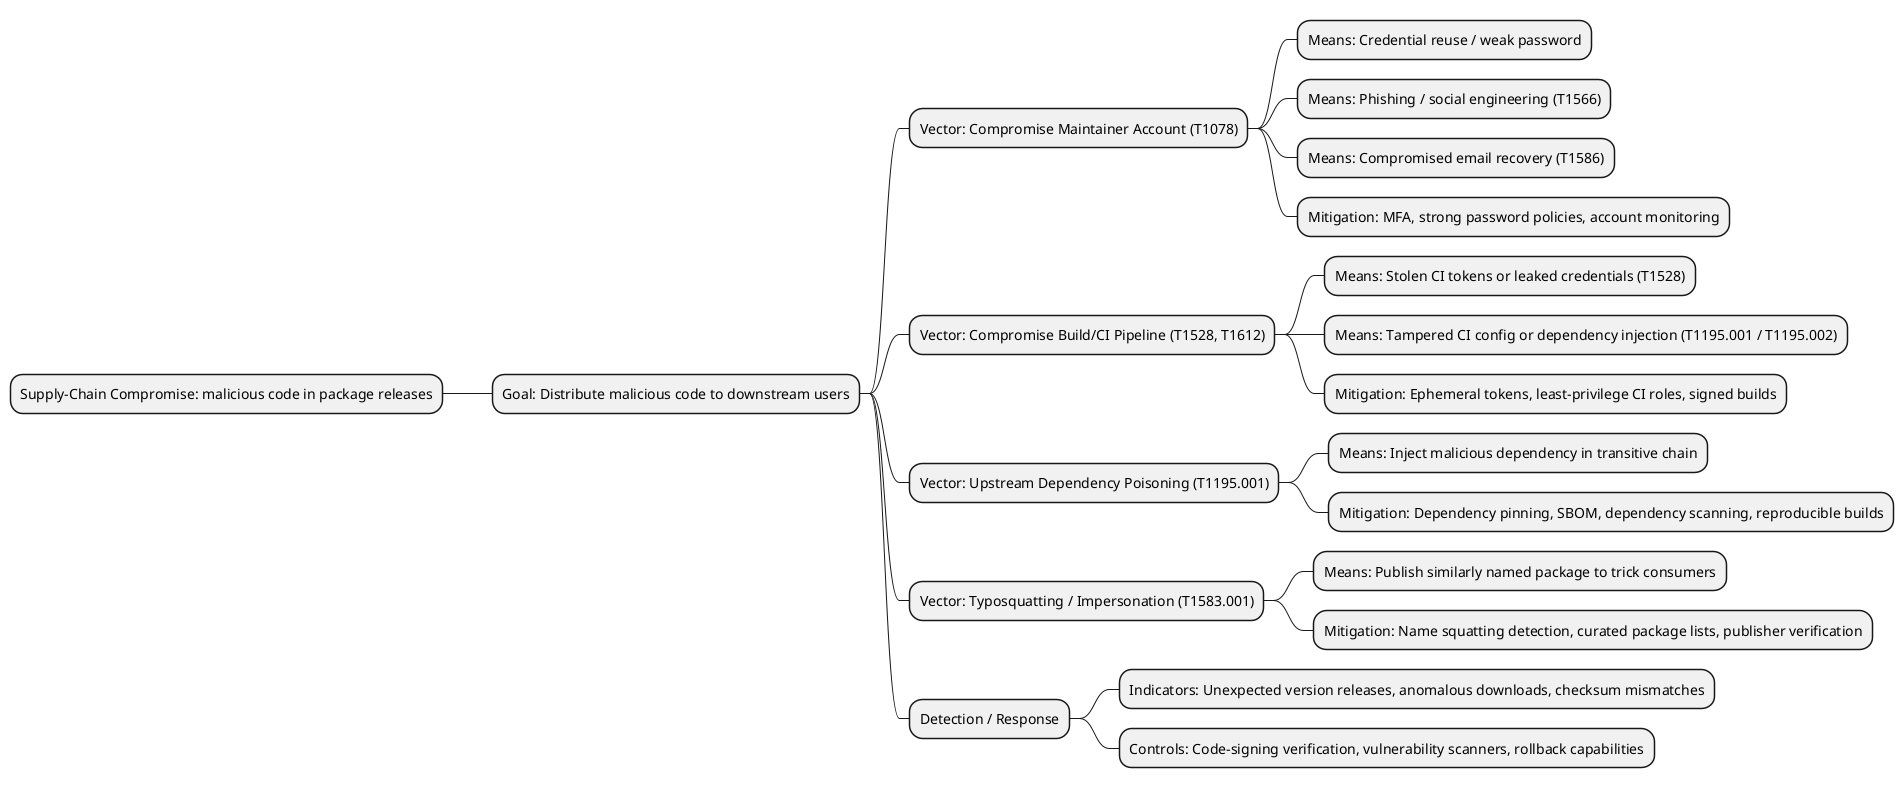 @startmindmap
* Supply-Chain Compromise: malicious code in package releases
** Goal: Distribute malicious code to downstream users
*** Vector: Compromise Maintainer Account (T1078)
**** Means: Credential reuse / weak password
**** Means: Phishing / social engineering (T1566)
**** Means: Compromised email recovery (T1586)
**** Mitigation: MFA, strong password policies, account monitoring
*** Vector: Compromise Build/CI Pipeline (T1528, T1612)
**** Means: Stolen CI tokens or leaked credentials (T1528)
**** Means: Tampered CI config or dependency injection (T1195.001 / T1195.002)
**** Mitigation: Ephemeral tokens, least-privilege CI roles, signed builds
*** Vector: Upstream Dependency Poisoning (T1195.001)
**** Means: Inject malicious dependency in transitive chain
**** Mitigation: Dependency pinning, SBOM, dependency scanning, reproducible builds
*** Vector: Typosquatting / Impersonation (T1583.001)
**** Means: Publish similarly named package to trick consumers
**** Mitigation: Name squatting detection, curated package lists, publisher verification
*** Detection / Response
**** Indicators: Unexpected version releases, anomalous downloads, checksum mismatches
**** Controls: Code-signing verification, vulnerability scanners, rollback capabilities
@endmindmap
